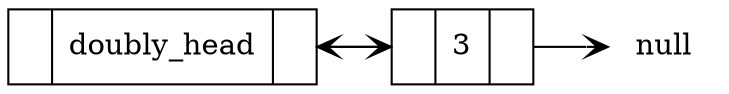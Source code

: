 digraph single_linked_list {
        rankdir=LR;
        node [shape=record];
        head [label="{ <prev> | doubly_head | <next>  }"]
        a [label="{ <prev> | 3 | <next>  }"]
        null [shape=none, label="null"];
        //null2 [shape=none, label="null"];
        head:next -> a [arrowhead=vee, tailclip=false];
        a:next -> null [arrowhead=vee, tailclip=false];
        a:prev-> head[arrowhead=vee, tailclip=false];
}

